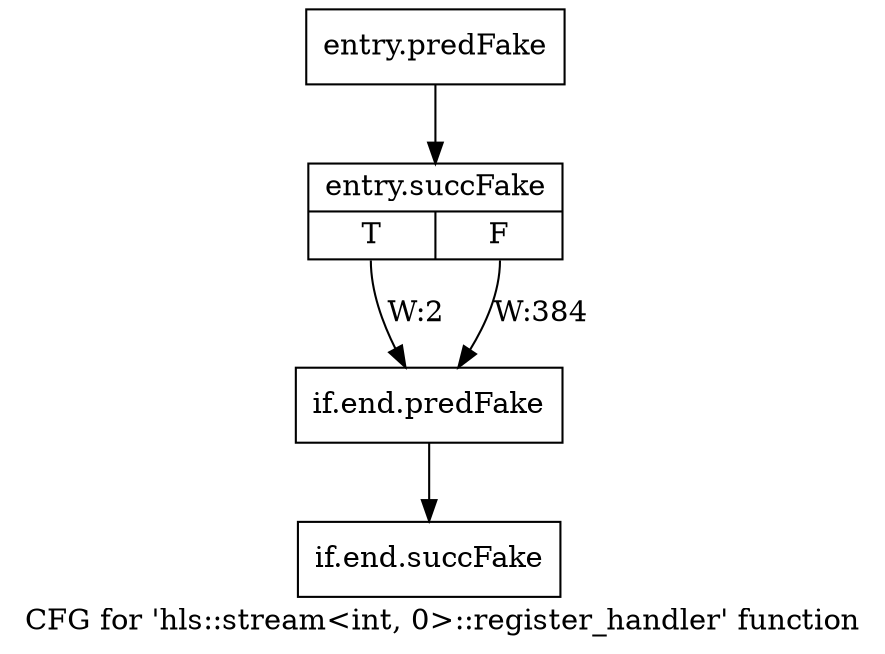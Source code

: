 digraph "CFG for 'hls::stream\<int, 0\>::register_handler' function" {
	label="CFG for 'hls::stream\<int, 0\>::register_handler' function";

	Node0x49cc0e0 [shape=record,filename="",linenumber="",label="{entry.predFake}"];
	Node0x49cc0e0 -> Node0x4aac610[ callList="" memoryops="" filename="/tools/Xilinx/Vitis_HLS/2022.1/include/hls_stream_thread_unsafe.h" execusionnum="384"];
	Node0x4aac610 [shape=record,filename="/tools/Xilinx/Vitis_HLS/2022.1/include/hls_stream_thread_unsafe.h",linenumber="276",label="{entry.succFake|{<s0>T|<s1>F}}"];
	Node0x4aac610:s0 -> Node0x49ccb00[label="W:2" callList="" memoryops="" filename="/tools/Xilinx/Vitis_HLS/2022.1/include/hls_stream_thread_unsafe.h" execusionnum="1"];
	Node0x4aac610:s1 -> Node0x49ccb00[label="W:384"];
	Node0x49ccb00 [shape=record,filename="/tools/Xilinx/Vitis_HLS/2022.1/include/hls_stream_thread_unsafe.h",linenumber="278",label="{if.end.predFake}"];
	Node0x49ccb00 -> Node0x4aa6e70[ callList="" memoryops="" filename="/tools/Xilinx/Vitis_HLS/2022.1/include/hls_stream_thread_unsafe.h" execusionnum="384"];
	Node0x4aa6e70 [shape=record,filename="/tools/Xilinx/Vitis_HLS/2022.1/include/hls_stream_thread_unsafe.h",linenumber="279",label="{if.end.succFake}"];
}
